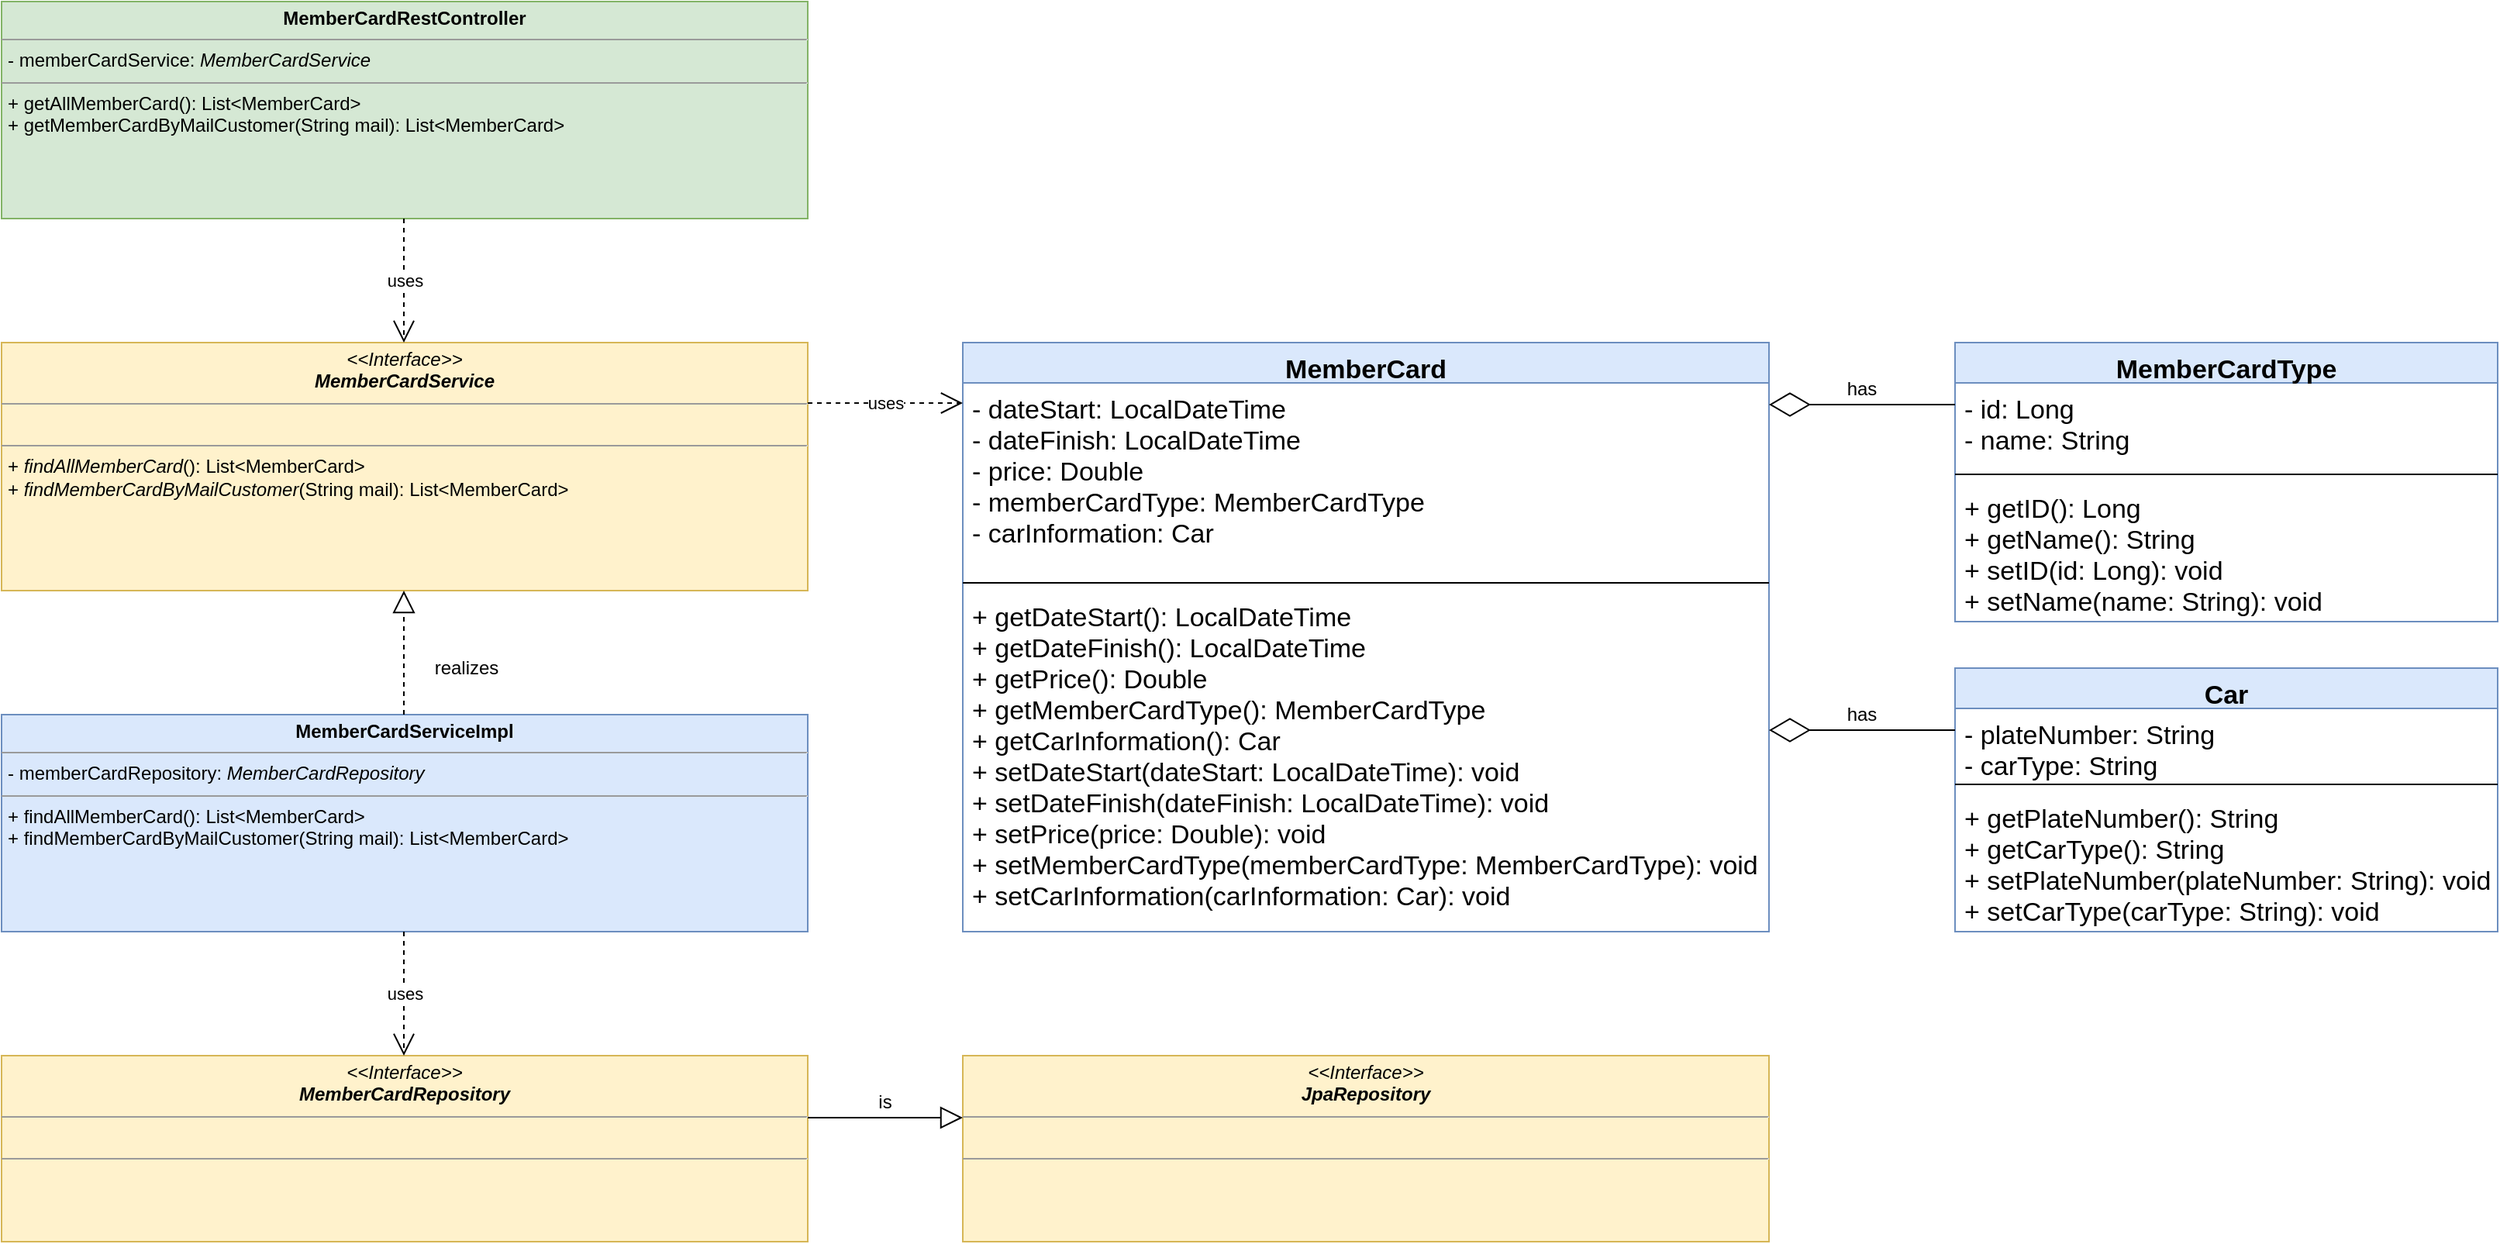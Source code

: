 <mxfile version="14.1.8" type="device"><diagram id="28bQo-Ahmzul2lyBmIxC" name="Page-1"><mxGraphModel dx="1038" dy="491" grid="1" gridSize="10" guides="1" tooltips="1" connect="1" arrows="1" fold="1" page="1" pageScale="1" pageWidth="3300" pageHeight="4681" math="0" shadow="0"><root><mxCell id="0"/><mxCell id="1" parent="0"/><mxCell id="tgyoAFPeOvgtcSKQQKu3-1" value="MemberCard" style="swimlane;fontStyle=1;align=center;verticalAlign=top;childLayout=stackLayout;horizontal=1;startSize=26;horizontalStack=0;resizeParent=1;resizeParentMax=0;resizeLast=0;collapsible=1;marginBottom=0;fillColor=#dae8fc;strokeColor=#6c8ebf;fontSize=17;" parent="1" vertex="1"><mxGeometry x="630" y="260" width="520" height="380" as="geometry"><mxRectangle x="180" y="160" width="120" height="26" as="alternateBounds"/></mxGeometry></mxCell><mxCell id="tgyoAFPeOvgtcSKQQKu3-2" value="- dateStart: LocalDateTime&#10;- dateFinish: LocalDateTime&#10;- price: Double&#10;- memberCardType: MemberCardType&#10;- carInformation: Car" style="text;align=left;verticalAlign=top;spacingLeft=4;spacingRight=4;overflow=hidden;rotatable=0;points=[[0,0.5],[1,0.5]];portConstraint=eastwest;fontSize=17;" parent="tgyoAFPeOvgtcSKQQKu3-1" vertex="1"><mxGeometry y="26" width="520" height="124" as="geometry"/></mxCell><mxCell id="tgyoAFPeOvgtcSKQQKu3-3" value="" style="line;strokeWidth=1;fillColor=none;align=left;verticalAlign=middle;spacingTop=-1;spacingLeft=3;spacingRight=3;rotatable=0;labelPosition=right;points=[];portConstraint=eastwest;" parent="tgyoAFPeOvgtcSKQQKu3-1" vertex="1"><mxGeometry y="150" width="520" height="10" as="geometry"/></mxCell><mxCell id="tgyoAFPeOvgtcSKQQKu3-4" value="+ getDateStart(): LocalDateTime&#10;+ getDateFinish(): LocalDateTime&#10;+ getPrice(): Double&#10;+ getMemberCardType(): MemberCardType&#10;+ getCarInformation(): Car&#10;+ setDateStart(dateStart: LocalDateTime): void&#10;+ setDateFinish(dateFinish: LocalDateTime): void&#10;+ setPrice(price: Double): void&#10;+ setMemberCardType(memberCardType: MemberCardType): void&#10;+ setCarInformation(carInformation: Car): void" style="text;align=left;verticalAlign=top;spacingLeft=4;spacingRight=4;overflow=hidden;rotatable=0;points=[[0,0.5],[1,0.5]];portConstraint=eastwest;fontSize=17;" parent="tgyoAFPeOvgtcSKQQKu3-1" vertex="1"><mxGeometry y="160" width="520" height="220" as="geometry"/></mxCell><mxCell id="tgyoAFPeOvgtcSKQQKu3-6" value="MemberCardType" style="swimlane;fontStyle=1;align=center;verticalAlign=top;childLayout=stackLayout;horizontal=1;startSize=26;horizontalStack=0;resizeParent=1;resizeParentMax=0;resizeLast=0;collapsible=1;marginBottom=0;fillColor=#dae8fc;strokeColor=#6c8ebf;fontSize=17;" parent="1" vertex="1"><mxGeometry x="1270" y="260" width="350" height="180" as="geometry"><mxRectangle x="180" y="160" width="120" height="26" as="alternateBounds"/></mxGeometry></mxCell><mxCell id="tgyoAFPeOvgtcSKQQKu3-7" value="- id: Long&#10;- name: String" style="text;strokeColor=none;fillColor=none;align=left;verticalAlign=top;spacingLeft=4;spacingRight=4;overflow=hidden;rotatable=0;points=[[0,0.5],[1,0.5]];portConstraint=eastwest;fontSize=17;" parent="tgyoAFPeOvgtcSKQQKu3-6" vertex="1"><mxGeometry y="26" width="350" height="54" as="geometry"/></mxCell><mxCell id="tgyoAFPeOvgtcSKQQKu3-8" value="" style="line;strokeWidth=1;fillColor=none;align=left;verticalAlign=middle;spacingTop=-1;spacingLeft=3;spacingRight=3;rotatable=0;labelPosition=right;points=[];portConstraint=eastwest;" parent="tgyoAFPeOvgtcSKQQKu3-6" vertex="1"><mxGeometry y="80" width="350" height="10" as="geometry"/></mxCell><mxCell id="tgyoAFPeOvgtcSKQQKu3-9" value="+ getID(): Long&#10;+ getName(): String&#10;+ setID(id: Long): void&#10;+ setName(name: String): void" style="text;strokeColor=none;fillColor=none;align=left;verticalAlign=top;spacingLeft=4;spacingRight=4;overflow=hidden;rotatable=0;points=[[0,0.5],[1,0.5]];portConstraint=eastwest;fontSize=17;" parent="tgyoAFPeOvgtcSKQQKu3-6" vertex="1"><mxGeometry y="90" width="350" height="90" as="geometry"/></mxCell><mxCell id="tgyoAFPeOvgtcSKQQKu3-10" value="Car" style="swimlane;fontStyle=1;align=center;verticalAlign=top;childLayout=stackLayout;horizontal=1;startSize=26;horizontalStack=0;resizeParent=1;resizeParentMax=0;resizeLast=0;collapsible=1;marginBottom=0;fillColor=#dae8fc;strokeColor=#6c8ebf;fontSize=17;" parent="1" vertex="1"><mxGeometry x="1270" y="470" width="350" height="170" as="geometry"><mxRectangle x="180" y="160" width="120" height="26" as="alternateBounds"/></mxGeometry></mxCell><mxCell id="tgyoAFPeOvgtcSKQQKu3-11" value="- plateNumber: String&#10;- carType: String" style="text;align=left;verticalAlign=top;spacingLeft=4;spacingRight=4;overflow=hidden;rotatable=0;points=[[0,0.5],[1,0.5]];portConstraint=eastwest;fontSize=17;" parent="tgyoAFPeOvgtcSKQQKu3-10" vertex="1"><mxGeometry y="26" width="350" height="44" as="geometry"/></mxCell><mxCell id="tgyoAFPeOvgtcSKQQKu3-12" value="" style="line;strokeWidth=1;fillColor=none;align=left;verticalAlign=middle;spacingTop=-1;spacingLeft=3;spacingRight=3;rotatable=0;labelPosition=right;points=[];portConstraint=eastwest;" parent="tgyoAFPeOvgtcSKQQKu3-10" vertex="1"><mxGeometry y="70" width="350" height="10" as="geometry"/></mxCell><mxCell id="tgyoAFPeOvgtcSKQQKu3-13" value="+ getPlateNumber(): String&#10;+ getCarType(): String&#10;+ setPlateNumber(plateNumber: String): void&#10;+ setCarType(carType: String): void" style="text;align=left;verticalAlign=top;spacingLeft=4;spacingRight=4;overflow=hidden;rotatable=0;points=[[0,0.5],[1,0.5]];portConstraint=eastwest;fontSize=17;" parent="tgyoAFPeOvgtcSKQQKu3-10" vertex="1"><mxGeometry y="80" width="350" height="90" as="geometry"/></mxCell><mxCell id="tgyoAFPeOvgtcSKQQKu3-15" value="" style="endArrow=diamondThin;endFill=0;endSize=24;html=1;" parent="1" edge="1"><mxGeometry width="160" relative="1" as="geometry"><mxPoint x="1270" y="300" as="sourcePoint"/><mxPoint x="1150" y="300" as="targetPoint"/><Array as="points"/></mxGeometry></mxCell><mxCell id="tgyoAFPeOvgtcSKQQKu3-18" value="has" style="text;html=1;strokeColor=none;fillColor=none;align=center;verticalAlign=middle;whiteSpace=wrap;rounded=0;" parent="1" vertex="1"><mxGeometry x="1190" y="280" width="40" height="20" as="geometry"/></mxCell><mxCell id="tgyoAFPeOvgtcSKQQKu3-20" value="&lt;p style=&quot;margin: 0px ; margin-top: 4px ; text-align: center&quot;&gt;&lt;i&gt;&amp;lt;&amp;lt;Interface&amp;gt;&amp;gt;&lt;/i&gt;&lt;br&gt;&lt;b&gt;&lt;i&gt;MemberCardService&lt;/i&gt;&lt;/b&gt;&lt;/p&gt;&lt;hr size=&quot;1&quot;&gt;&lt;p style=&quot;margin: 0px ; margin-left: 4px&quot;&gt;&lt;br&gt;&lt;/p&gt;&lt;hr size=&quot;1&quot;&gt;&lt;p style=&quot;margin: 0px ; margin-left: 4px&quot;&gt;+ &lt;i&gt;findAllMemberCard&lt;/i&gt;(): List&amp;lt;MemberCard&amp;gt;&lt;br&gt;+ &lt;i&gt;findMemberCardByMailCustomer&lt;/i&gt;(String mail): List&amp;lt;MemberCard&amp;gt;&lt;/p&gt;" style="verticalAlign=top;align=left;overflow=fill;fontSize=12;fontFamily=Helvetica;html=1;fillColor=#fff2cc;strokeColor=#d6b656;" parent="1" vertex="1"><mxGeometry x="10" y="260" width="520" height="160" as="geometry"/></mxCell><mxCell id="tgyoAFPeOvgtcSKQQKu3-22" value="has" style="text;html=1;strokeColor=none;fillColor=none;align=center;verticalAlign=middle;whiteSpace=wrap;rounded=0;" parent="1" vertex="1"><mxGeometry x="1190" y="490" width="40" height="20" as="geometry"/></mxCell><mxCell id="tgyoAFPeOvgtcSKQQKu3-23" value="uses" style="endArrow=open;endSize=12;dashed=1;html=1;" parent="1" edge="1"><mxGeometry width="160" relative="1" as="geometry"><mxPoint x="530" y="299" as="sourcePoint"/><mxPoint x="630" y="299" as="targetPoint"/></mxGeometry></mxCell><mxCell id="tgyoAFPeOvgtcSKQQKu3-24" value="&lt;p style=&quot;margin: 0px ; margin-top: 4px ; text-align: center&quot;&gt;&lt;b&gt;MemberCardServiceImpl&lt;/b&gt;&lt;/p&gt;&lt;hr size=&quot;1&quot;&gt;&lt;p style=&quot;margin: 0px ; margin-left: 4px&quot;&gt;- memberCardRepository: &lt;i&gt;MemberCardRepository&lt;/i&gt;&lt;/p&gt;&lt;hr size=&quot;1&quot;&gt;&lt;p style=&quot;margin: 0px ; margin-left: 4px&quot;&gt;+ findAllMemberCard(): List&amp;lt;MemberCard&amp;gt;&lt;br&gt;+ findMemberCardByMailCustomer(String mail): List&amp;lt;MemberCard&amp;gt;&lt;/p&gt;" style="verticalAlign=top;align=left;overflow=fill;fontSize=12;fontFamily=Helvetica;html=1;fillColor=#dae8fc;strokeColor=#6c8ebf;" parent="1" vertex="1"><mxGeometry x="10" y="500" width="520" height="140" as="geometry"/></mxCell><mxCell id="tgyoAFPeOvgtcSKQQKu3-25" value="" style="endArrow=block;dashed=1;endFill=0;endSize=12;html=1;" parent="1" edge="1"><mxGeometry width="160" relative="1" as="geometry"><mxPoint x="269.5" y="500" as="sourcePoint"/><mxPoint x="269.5" y="420" as="targetPoint"/></mxGeometry></mxCell><mxCell id="tgyoAFPeOvgtcSKQQKu3-26" value="realizes" style="text;html=1;strokeColor=none;fillColor=none;align=center;verticalAlign=middle;whiteSpace=wrap;rounded=0;" parent="1" vertex="1"><mxGeometry x="290" y="460" width="40" height="20" as="geometry"/></mxCell><mxCell id="tgyoAFPeOvgtcSKQQKu3-28" value="&lt;p style=&quot;margin: 0px ; margin-top: 4px ; text-align: center&quot;&gt;&lt;i&gt;&amp;lt;&amp;lt;Interface&amp;gt;&amp;gt;&lt;/i&gt;&lt;br&gt;&lt;b&gt;&lt;i&gt;MemberCardRepository&lt;/i&gt;&lt;/b&gt;&lt;/p&gt;&lt;hr size=&quot;1&quot;&gt;&lt;p style=&quot;margin: 0px ; margin-left: 4px&quot;&gt;&lt;br&gt;&lt;/p&gt;&lt;hr size=&quot;1&quot;&gt;&lt;p style=&quot;margin: 0px ; margin-left: 4px&quot;&gt;&lt;br&gt;&lt;/p&gt;" style="verticalAlign=top;align=left;overflow=fill;fontSize=12;fontFamily=Helvetica;html=1;fillColor=#fff2cc;strokeColor=#d6b656;" parent="1" vertex="1"><mxGeometry x="10" y="720" width="520" height="120" as="geometry"/></mxCell><mxCell id="tgyoAFPeOvgtcSKQQKu3-31" value="uses" style="endArrow=open;endSize=12;dashed=1;html=1;" parent="1" edge="1"><mxGeometry width="160" relative="1" as="geometry"><mxPoint x="269.5" y="640" as="sourcePoint"/><mxPoint x="269.5" y="720" as="targetPoint"/></mxGeometry></mxCell><mxCell id="tgyoAFPeOvgtcSKQQKu3-32" value="&lt;p style=&quot;margin: 0px ; margin-top: 4px ; text-align: center&quot;&gt;&lt;i&gt;&amp;lt;&amp;lt;Interface&amp;gt;&amp;gt;&lt;/i&gt;&lt;br&gt;&lt;b&gt;&lt;i&gt;JpaRepository&lt;/i&gt;&lt;/b&gt;&lt;/p&gt;&lt;hr size=&quot;1&quot;&gt;&lt;p style=&quot;margin: 0px ; margin-left: 4px&quot;&gt;&lt;br&gt;&lt;/p&gt;&lt;hr size=&quot;1&quot;&gt;&lt;p style=&quot;margin: 0px ; margin-left: 4px&quot;&gt;&lt;br&gt;&lt;/p&gt;" style="verticalAlign=top;align=left;overflow=fill;fontSize=12;fontFamily=Helvetica;html=1;fillColor=#fff2cc;strokeColor=#d6b656;" parent="1" vertex="1"><mxGeometry x="630" y="720" width="520" height="120" as="geometry"/></mxCell><mxCell id="tgyoAFPeOvgtcSKQQKu3-33" value="" style="endArrow=block;endFill=0;endSize=12;html=1;" parent="1" edge="1"><mxGeometry width="160" relative="1" as="geometry"><mxPoint x="530" y="760" as="sourcePoint"/><mxPoint x="630" y="760" as="targetPoint"/></mxGeometry></mxCell><mxCell id="tgyoAFPeOvgtcSKQQKu3-34" value="is" style="text;html=1;strokeColor=none;fillColor=none;align=center;verticalAlign=middle;whiteSpace=wrap;rounded=0;" parent="1" vertex="1"><mxGeometry x="560" y="740" width="40" height="20" as="geometry"/></mxCell><mxCell id="tgyoAFPeOvgtcSKQQKu3-35" value="&lt;p style=&quot;margin: 0px ; margin-top: 4px ; text-align: center&quot;&gt;&lt;b&gt;MemberCardRestController&lt;/b&gt;&lt;/p&gt;&lt;hr size=&quot;1&quot;&gt;&lt;p style=&quot;margin: 0px ; margin-left: 4px&quot;&gt;- memberCardService: &lt;i&gt;MemberCardService&lt;/i&gt;&lt;/p&gt;&lt;hr size=&quot;1&quot;&gt;&lt;p style=&quot;margin: 0px ; margin-left: 4px&quot;&gt;+ getAllMemberCard(): List&amp;lt;MemberCard&amp;gt;&lt;br&gt;+ getMemberCardByMailCustomer(String mail): List&amp;lt;MemberCard&amp;gt;&lt;/p&gt;" style="verticalAlign=top;align=left;overflow=fill;fontSize=12;fontFamily=Helvetica;html=1;fillColor=#d5e8d4;strokeColor=#82b366;" parent="1" vertex="1"><mxGeometry x="10" y="40" width="520" height="140" as="geometry"/></mxCell><mxCell id="tgyoAFPeOvgtcSKQQKu3-36" value="" style="endArrow=diamondThin;endFill=0;endSize=24;html=1;" parent="1" edge="1"><mxGeometry width="160" relative="1" as="geometry"><mxPoint x="1270" y="510" as="sourcePoint"/><mxPoint x="1150" y="510" as="targetPoint"/><Array as="points"/></mxGeometry></mxCell><mxCell id="kGqD4-Co6Cmb2v9cSbQh-1" value="uses" style="endArrow=open;endSize=12;dashed=1;html=1;" parent="1" edge="1"><mxGeometry width="160" relative="1" as="geometry"><mxPoint x="269.5" y="180" as="sourcePoint"/><mxPoint x="269.5" y="260" as="targetPoint"/></mxGeometry></mxCell></root></mxGraphModel></diagram></mxfile>